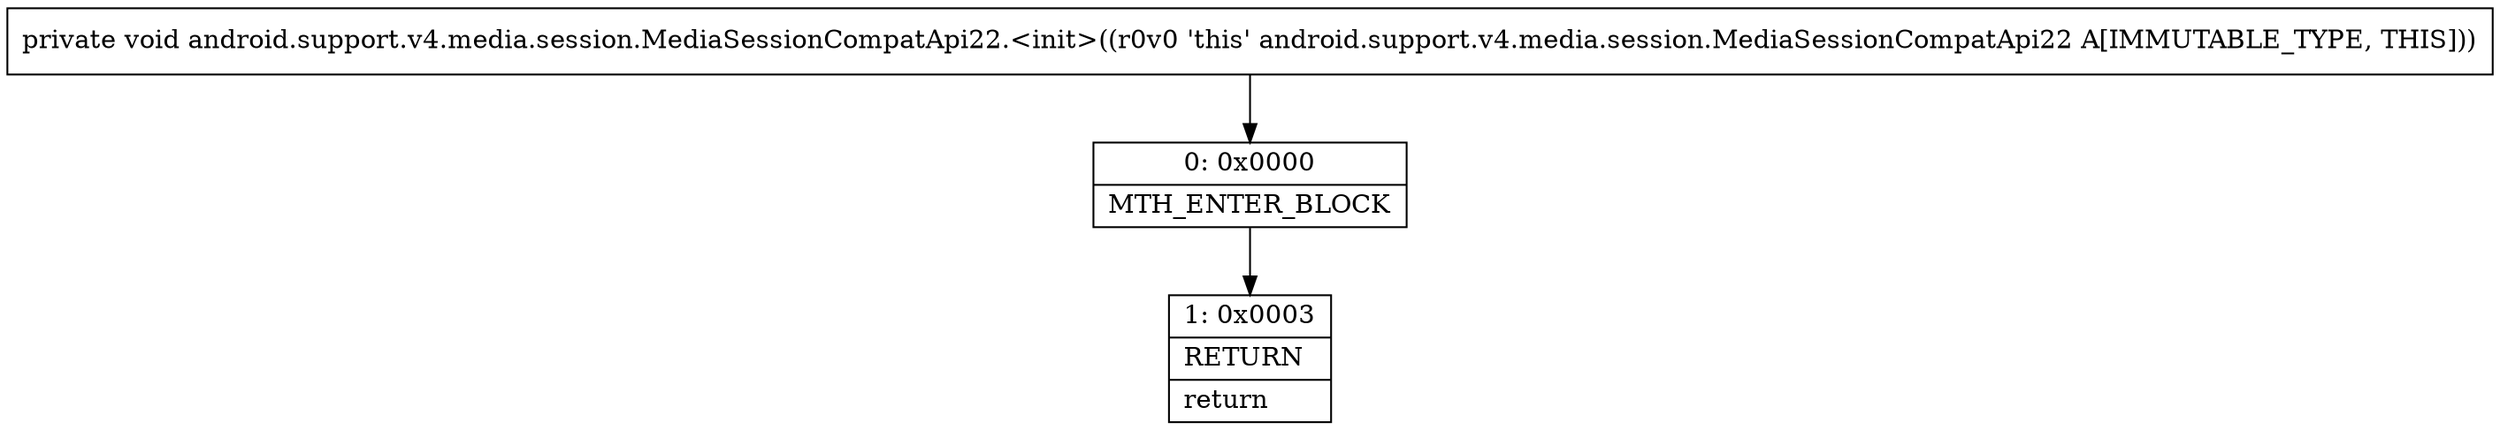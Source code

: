 digraph "CFG forandroid.support.v4.media.session.MediaSessionCompatApi22.\<init\>()V" {
Node_0 [shape=record,label="{0\:\ 0x0000|MTH_ENTER_BLOCK\l}"];
Node_1 [shape=record,label="{1\:\ 0x0003|RETURN\l|return\l}"];
MethodNode[shape=record,label="{private void android.support.v4.media.session.MediaSessionCompatApi22.\<init\>((r0v0 'this' android.support.v4.media.session.MediaSessionCompatApi22 A[IMMUTABLE_TYPE, THIS])) }"];
MethodNode -> Node_0;
Node_0 -> Node_1;
}

